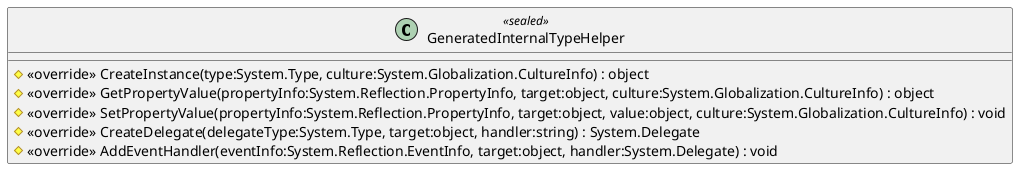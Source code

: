 @startuml
class GeneratedInternalTypeHelper <<sealed>> {
    # <<override>> CreateInstance(type:System.Type, culture:System.Globalization.CultureInfo) : object
    # <<override>> GetPropertyValue(propertyInfo:System.Reflection.PropertyInfo, target:object, culture:System.Globalization.CultureInfo) : object
    # <<override>> SetPropertyValue(propertyInfo:System.Reflection.PropertyInfo, target:object, value:object, culture:System.Globalization.CultureInfo) : void
    # <<override>> CreateDelegate(delegateType:System.Type, target:object, handler:string) : System.Delegate
    # <<override>> AddEventHandler(eventInfo:System.Reflection.EventInfo, target:object, handler:System.Delegate) : void
}
@enduml

